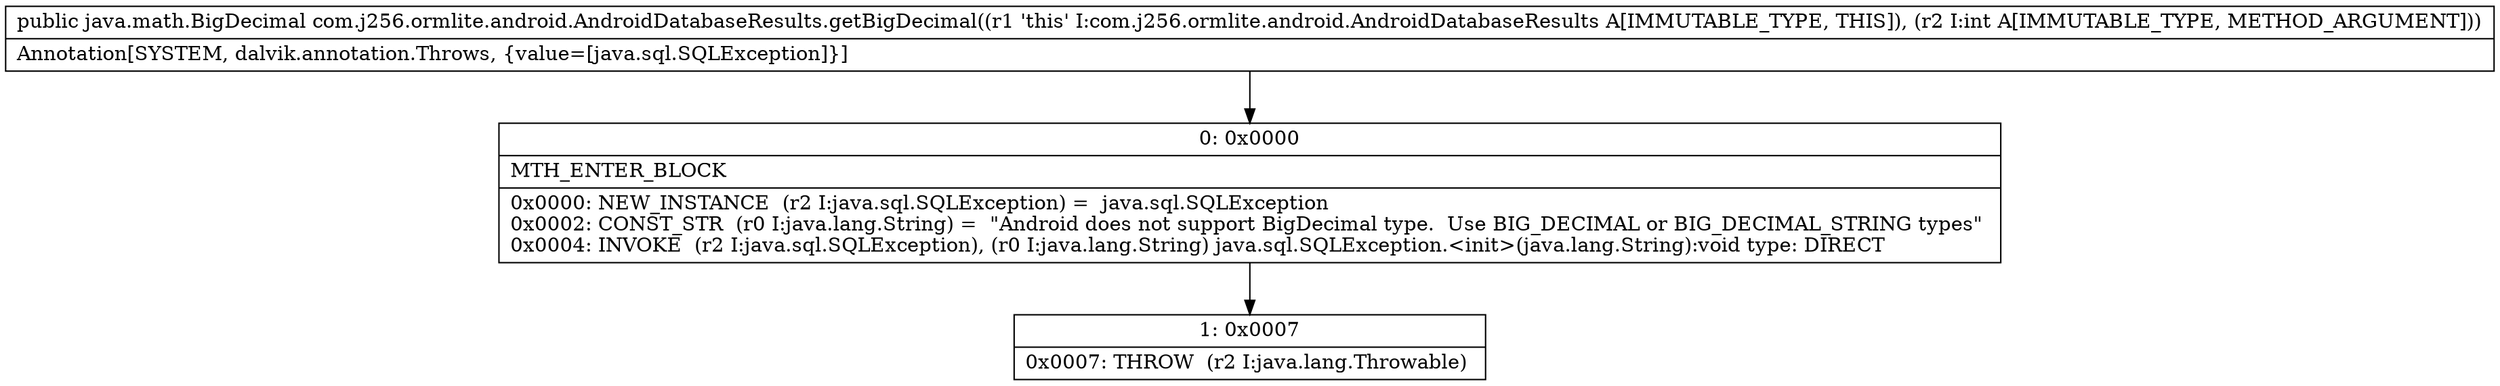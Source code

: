 digraph "CFG forcom.j256.ormlite.android.AndroidDatabaseResults.getBigDecimal(I)Ljava\/math\/BigDecimal;" {
Node_0 [shape=record,label="{0\:\ 0x0000|MTH_ENTER_BLOCK\l|0x0000: NEW_INSTANCE  (r2 I:java.sql.SQLException) =  java.sql.SQLException \l0x0002: CONST_STR  (r0 I:java.lang.String) =  \"Android does not support BigDecimal type.  Use BIG_DECIMAL or BIG_DECIMAL_STRING types\" \l0x0004: INVOKE  (r2 I:java.sql.SQLException), (r0 I:java.lang.String) java.sql.SQLException.\<init\>(java.lang.String):void type: DIRECT \l}"];
Node_1 [shape=record,label="{1\:\ 0x0007|0x0007: THROW  (r2 I:java.lang.Throwable) \l}"];
MethodNode[shape=record,label="{public java.math.BigDecimal com.j256.ormlite.android.AndroidDatabaseResults.getBigDecimal((r1 'this' I:com.j256.ormlite.android.AndroidDatabaseResults A[IMMUTABLE_TYPE, THIS]), (r2 I:int A[IMMUTABLE_TYPE, METHOD_ARGUMENT]))  | Annotation[SYSTEM, dalvik.annotation.Throws, \{value=[java.sql.SQLException]\}]\l}"];
MethodNode -> Node_0;
Node_0 -> Node_1;
}

